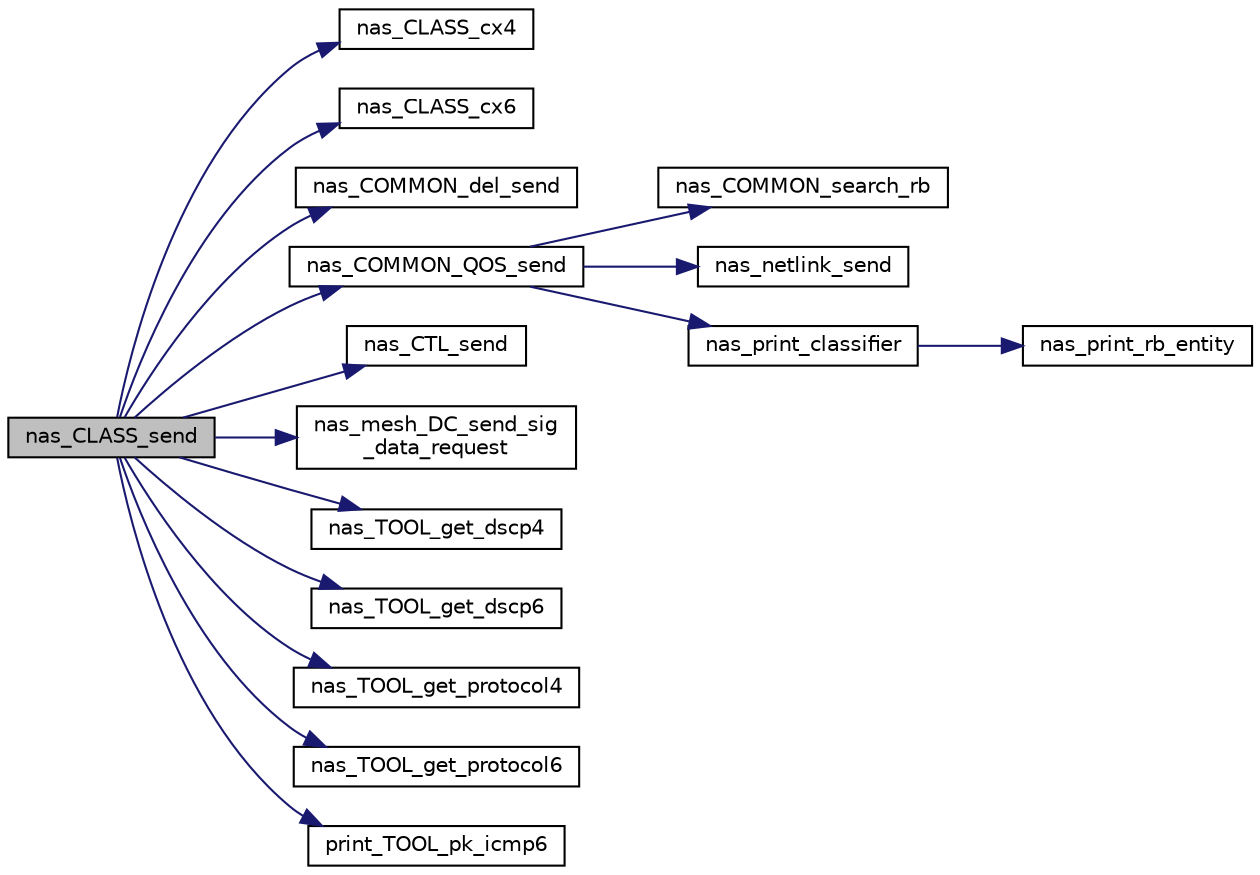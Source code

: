 digraph "nas_CLASS_send"
{
 // LATEX_PDF_SIZE
  edge [fontname="Helvetica",fontsize="10",labelfontname="Helvetica",labelfontsize="10"];
  node [fontname="Helvetica",fontsize="10",shape=record];
  rankdir="LR";
  Node1 [label="nas_CLASS_send",height=0.2,width=0.4,color="black", fillcolor="grey75", style="filled", fontcolor="black",tooltip="Send a socket received from IP to classifier for a particular instance ID."];
  Node1 -> Node2 [color="midnightblue",fontsize="10",style="solid",fontname="Helvetica"];
  Node2 [label="nas_CLASS_cx4",height=0.2,width=0.4,color="black", fillcolor="white", style="filled",URL="$MESH_2classifier_8c.html#aa68d9d73ccfbae12d26569b6669b58ec",tooltip=" "];
  Node1 -> Node3 [color="midnightblue",fontsize="10",style="solid",fontname="Helvetica"];
  Node3 [label="nas_CLASS_cx6",height=0.2,width=0.4,color="black", fillcolor="white", style="filled",URL="$MESH_2classifier_8c.html#a2f0119b33021d62908b9ac51b2dcbd59",tooltip=" "];
  Node1 -> Node4 [color="midnightblue",fontsize="10",style="solid",fontname="Helvetica"];
  Node4 [label="nas_COMMON_del_send",height=0.2,width=0.4,color="black", fillcolor="white", style="filled",URL="$group__em.html#ga4127ee08da8227fe3714dfe51f570b84",tooltip=" "];
  Node1 -> Node5 [color="midnightblue",fontsize="10",style="solid",fontname="Helvetica"];
  Node5 [label="nas_COMMON_QOS_send",height=0.2,width=0.4,color="black", fillcolor="white", style="filled",URL="$group__em.html#ga29b5f52529c811798b2262676b95e6ff",tooltip=" "];
  Node5 -> Node6 [color="midnightblue",fontsize="10",style="solid",fontname="Helvetica"];
  Node6 [label="nas_COMMON_search_rb",height=0.2,width=0.4,color="black", fillcolor="white", style="filled",URL="$group__em.html#ga06c84e5c4619b3d814e417911827924f",tooltip="Search for a radio-bearer entity for a particular connection and radio-bearer index."];
  Node5 -> Node7 [color="midnightblue",fontsize="10",style="solid",fontname="Helvetica"];
  Node7 [label="nas_netlink_send",height=0.2,width=0.4,color="black", fillcolor="white", style="filled",URL="$MESH_2netlink_8c.html#aa02b8ca3935d19139493e034f594bf6c",tooltip=" "];
  Node5 -> Node8 [color="midnightblue",fontsize="10",style="solid",fontname="Helvetica"];
  Node8 [label="nas_print_classifier",height=0.2,width=0.4,color="black", fillcolor="white", style="filled",URL="$group__em.html#ga07232468c833e546aca1fe15665df9f5",tooltip=" "];
  Node8 -> Node9 [color="midnightblue",fontsize="10",style="solid",fontname="Helvetica"];
  Node9 [label="nas_print_rb_entity",height=0.2,width=0.4,color="black", fillcolor="white", style="filled",URL="$group__em.html#ga5b485d2bcc4ed770e033bd6aa3f8a2d7",tooltip=" "];
  Node1 -> Node10 [color="midnightblue",fontsize="10",style="solid",fontname="Helvetica"];
  Node10 [label="nas_CTL_send",height=0.2,width=0.4,color="black", fillcolor="white", style="filled",URL="$group__em.html#gaf1ed83cef0bfd1a7208fccb9e1394906",tooltip=" "];
  Node1 -> Node11 [color="midnightblue",fontsize="10",style="solid",fontname="Helvetica"];
  Node11 [label="nas_mesh_DC_send_sig\l_data_request",height=0.2,width=0.4,color="black", fillcolor="white", style="filled",URL="$group__em.html#gab3b01849ee887574d995154d3cdb9632",tooltip=" "];
  Node1 -> Node12 [color="midnightblue",fontsize="10",style="solid",fontname="Helvetica"];
  Node12 [label="nas_TOOL_get_dscp4",height=0.2,width=0.4,color="black", fillcolor="white", style="filled",URL="$group__em.html#ga97e1a4ad9b6f51ba3cd12ec1f46ba814",tooltip=" "];
  Node1 -> Node13 [color="midnightblue",fontsize="10",style="solid",fontname="Helvetica"];
  Node13 [label="nas_TOOL_get_dscp6",height=0.2,width=0.4,color="black", fillcolor="white", style="filled",URL="$group__em.html#gae235931ccdd3ce04b094b070968f7b90",tooltip=" "];
  Node1 -> Node14 [color="midnightblue",fontsize="10",style="solid",fontname="Helvetica"];
  Node14 [label="nas_TOOL_get_protocol4",height=0.2,width=0.4,color="black", fillcolor="white", style="filled",URL="$group__em.html#gaf0b663df8a561858e747d8cbe94eac35",tooltip=" "];
  Node1 -> Node15 [color="midnightblue",fontsize="10",style="solid",fontname="Helvetica"];
  Node15 [label="nas_TOOL_get_protocol6",height=0.2,width=0.4,color="black", fillcolor="white", style="filled",URL="$group__em.html#ga95655bc1506ee434266d980e9e05517f",tooltip=" "];
  Node1 -> Node16 [color="midnightblue",fontsize="10",style="solid",fontname="Helvetica"];
  Node16 [label="print_TOOL_pk_icmp6",height=0.2,width=0.4,color="black", fillcolor="white", style="filled",URL="$group__em.html#ga58b9150fdcf5e6ec819db140bfaa829a",tooltip=" "];
}
